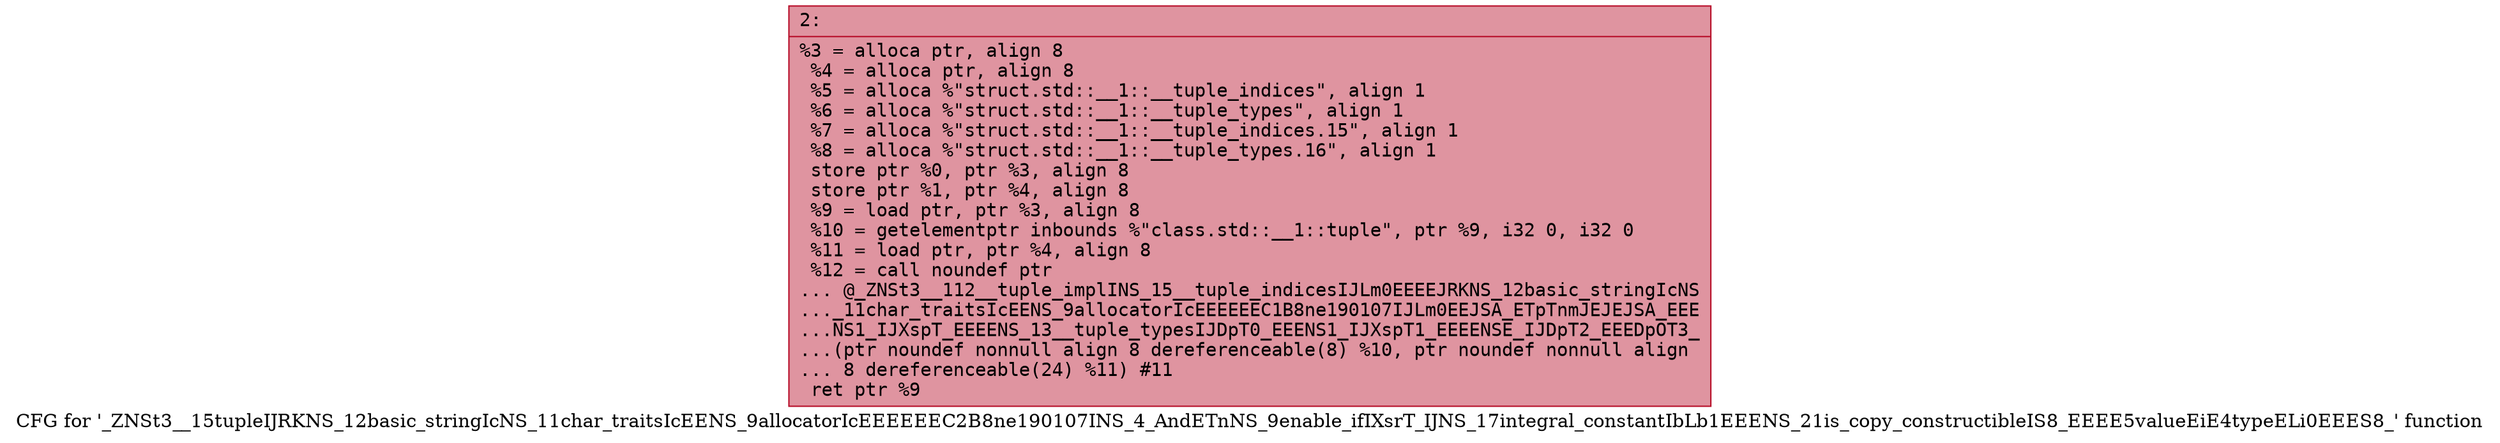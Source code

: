 digraph "CFG for '_ZNSt3__15tupleIJRKNS_12basic_stringIcNS_11char_traitsIcEENS_9allocatorIcEEEEEEC2B8ne190107INS_4_AndETnNS_9enable_ifIXsrT_IJNS_17integral_constantIbLb1EEENS_21is_copy_constructibleIS8_EEEE5valueEiE4typeELi0EEES8_' function" {
	label="CFG for '_ZNSt3__15tupleIJRKNS_12basic_stringIcNS_11char_traitsIcEENS_9allocatorIcEEEEEEC2B8ne190107INS_4_AndETnNS_9enable_ifIXsrT_IJNS_17integral_constantIbLb1EEENS_21is_copy_constructibleIS8_EEEE5valueEiE4typeELi0EEES8_' function";

	Node0x60000139fd90 [shape=record,color="#b70d28ff", style=filled, fillcolor="#b70d2870" fontname="Courier",label="{2:\l|  %3 = alloca ptr, align 8\l  %4 = alloca ptr, align 8\l  %5 = alloca %\"struct.std::__1::__tuple_indices\", align 1\l  %6 = alloca %\"struct.std::__1::__tuple_types\", align 1\l  %7 = alloca %\"struct.std::__1::__tuple_indices.15\", align 1\l  %8 = alloca %\"struct.std::__1::__tuple_types.16\", align 1\l  store ptr %0, ptr %3, align 8\l  store ptr %1, ptr %4, align 8\l  %9 = load ptr, ptr %3, align 8\l  %10 = getelementptr inbounds %\"class.std::__1::tuple\", ptr %9, i32 0, i32 0\l  %11 = load ptr, ptr %4, align 8\l  %12 = call noundef ptr\l... @_ZNSt3__112__tuple_implINS_15__tuple_indicesIJLm0EEEEJRKNS_12basic_stringIcNS\l..._11char_traitsIcEENS_9allocatorIcEEEEEEC1B8ne190107IJLm0EEJSA_ETpTnmJEJEJSA_EEE\l...NS1_IJXspT_EEEENS_13__tuple_typesIJDpT0_EEENS1_IJXspT1_EEEENSE_IJDpT2_EEEDpOT3_\l...(ptr noundef nonnull align 8 dereferenceable(8) %10, ptr noundef nonnull align\l... 8 dereferenceable(24) %11) #11\l  ret ptr %9\l}"];
}

